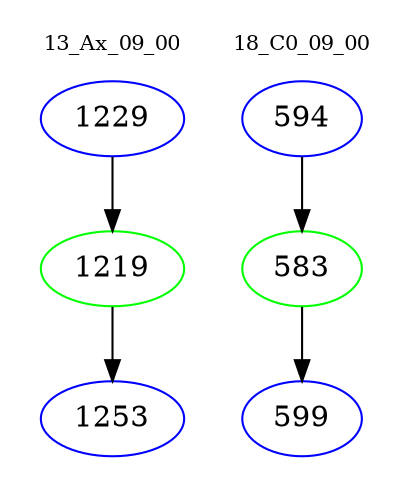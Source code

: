 digraph{
subgraph cluster_0 {
color = white
label = "13_Ax_09_00";
fontsize=10;
T0_1229 [label="1229", color="blue"]
T0_1229 -> T0_1219 [color="black"]
T0_1219 [label="1219", color="green"]
T0_1219 -> T0_1253 [color="black"]
T0_1253 [label="1253", color="blue"]
}
subgraph cluster_1 {
color = white
label = "18_C0_09_00";
fontsize=10;
T1_594 [label="594", color="blue"]
T1_594 -> T1_583 [color="black"]
T1_583 [label="583", color="green"]
T1_583 -> T1_599 [color="black"]
T1_599 [label="599", color="blue"]
}
}
